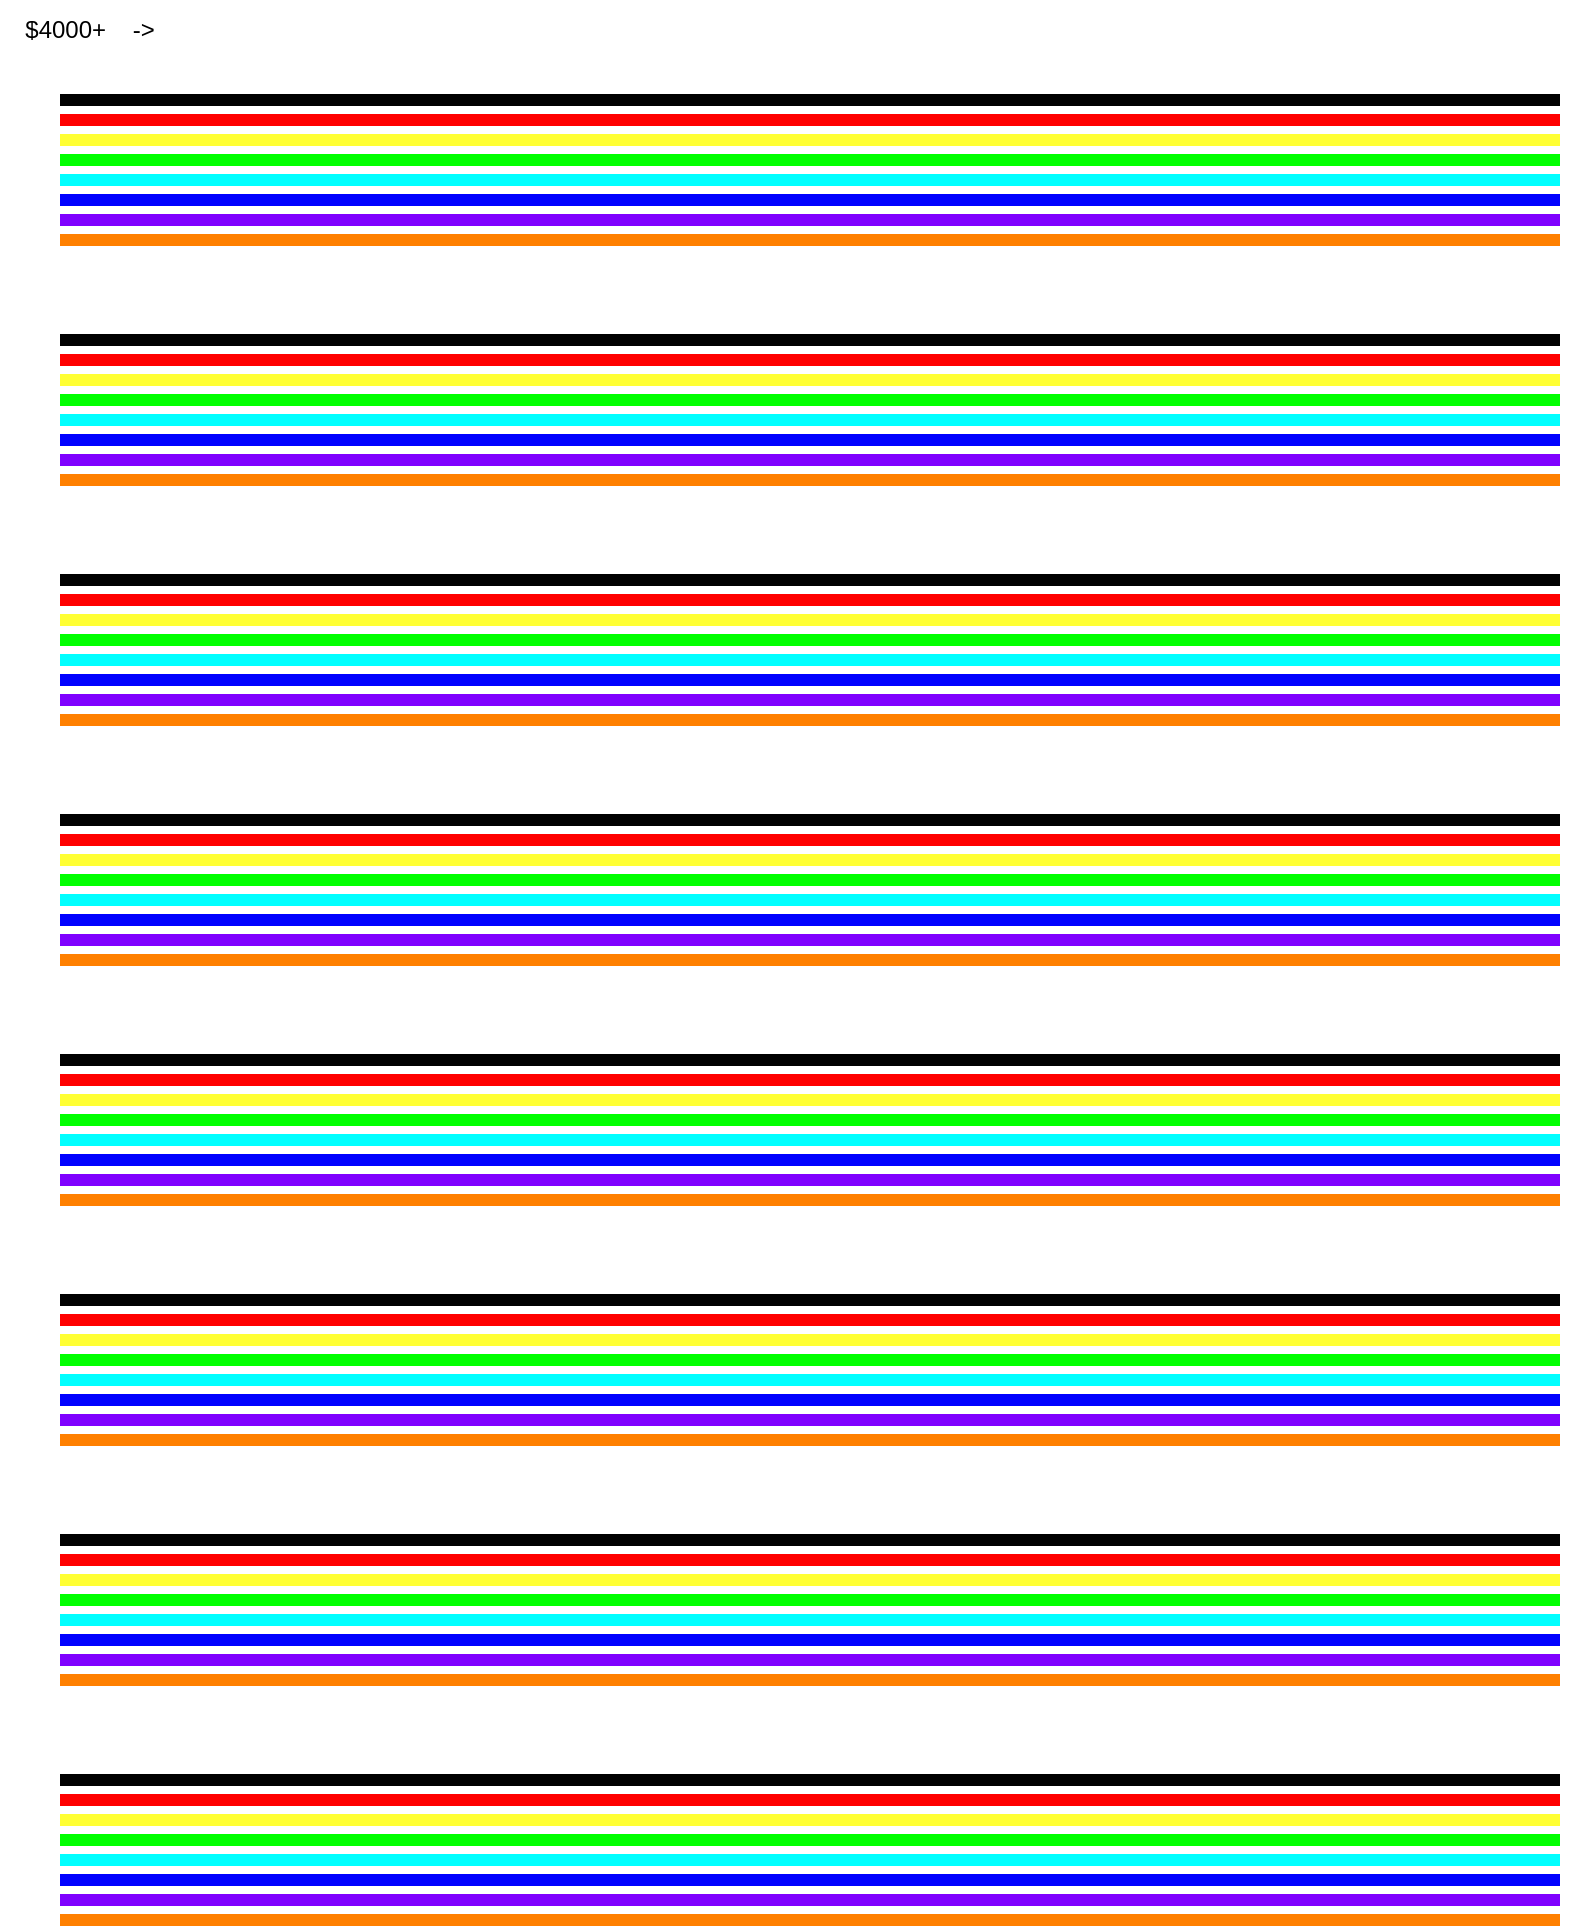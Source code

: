 <mxfile>
    <diagram id="howiEEKu8mYBdMvqvI3_" name="Page-1">
        <mxGraphModel dx="1089" dy="1879" grid="1" gridSize="10" guides="1" tooltips="1" connect="1" arrows="1" fold="1" page="1" pageScale="1" pageWidth="850" pageHeight="1100" math="0" shadow="0">
            <root>
                <mxCell id="0"/>
                <mxCell id="1" parent="0"/>
                <mxCell id="2" value="$4000+&amp;nbsp; &amp;nbsp; -&amp;gt;" style="text;html=1;align=center;verticalAlign=middle;whiteSpace=wrap;rounded=0;" vertex="1" parent="1">
                    <mxGeometry x="10" y="-10" width="90" height="30" as="geometry"/>
                </mxCell>
                <mxCell id="61l52epfFW0N0OmZKZ22-11" value="" style="group" vertex="1" connectable="0" parent="1">
                    <mxGeometry x="40" y="40" width="750" height="840" as="geometry"/>
                </mxCell>
                <mxCell id="4" value="" style="endArrow=none;html=1;strokeWidth=6;" edge="1" parent="61l52epfFW0N0OmZKZ22-11">
                    <mxGeometry width="50" height="50" relative="1" as="geometry">
                        <mxPoint as="sourcePoint"/>
                        <mxPoint x="750" as="targetPoint"/>
                    </mxGeometry>
                </mxCell>
                <mxCell id="5" value="" style="endArrow=none;html=1;strokeWidth=6;" edge="1" parent="61l52epfFW0N0OmZKZ22-11">
                    <mxGeometry width="50" height="50" relative="1" as="geometry">
                        <mxPoint y="120" as="sourcePoint"/>
                        <mxPoint x="750" y="120" as="targetPoint"/>
                    </mxGeometry>
                </mxCell>
                <mxCell id="6" value="" style="endArrow=none;html=1;strokeWidth=6;" edge="1" parent="61l52epfFW0N0OmZKZ22-11">
                    <mxGeometry width="50" height="50" relative="1" as="geometry">
                        <mxPoint y="240" as="sourcePoint"/>
                        <mxPoint x="750" y="240" as="targetPoint"/>
                    </mxGeometry>
                </mxCell>
                <mxCell id="7" value="" style="endArrow=none;html=1;strokeWidth=6;" edge="1" parent="61l52epfFW0N0OmZKZ22-11">
                    <mxGeometry width="50" height="50" relative="1" as="geometry">
                        <mxPoint y="360" as="sourcePoint"/>
                        <mxPoint x="750" y="360" as="targetPoint"/>
                    </mxGeometry>
                </mxCell>
                <mxCell id="8" value="" style="endArrow=none;html=1;strokeWidth=6;" edge="1" parent="61l52epfFW0N0OmZKZ22-11">
                    <mxGeometry width="50" height="50" relative="1" as="geometry">
                        <mxPoint y="480" as="sourcePoint"/>
                        <mxPoint x="750" y="480" as="targetPoint"/>
                    </mxGeometry>
                </mxCell>
                <mxCell id="9" value="" style="endArrow=none;html=1;strokeWidth=6;" edge="1" parent="61l52epfFW0N0OmZKZ22-11">
                    <mxGeometry width="50" height="50" relative="1" as="geometry">
                        <mxPoint y="600" as="sourcePoint"/>
                        <mxPoint x="750" y="600" as="targetPoint"/>
                    </mxGeometry>
                </mxCell>
                <mxCell id="61l52epfFW0N0OmZKZ22-9" value="" style="endArrow=none;html=1;strokeWidth=6;" edge="1" parent="61l52epfFW0N0OmZKZ22-11">
                    <mxGeometry width="50" height="50" relative="1" as="geometry">
                        <mxPoint y="720" as="sourcePoint"/>
                        <mxPoint x="750" y="720" as="targetPoint"/>
                    </mxGeometry>
                </mxCell>
                <mxCell id="61l52epfFW0N0OmZKZ22-10" value="" style="endArrow=none;html=1;strokeWidth=6;" edge="1" parent="61l52epfFW0N0OmZKZ22-11">
                    <mxGeometry width="50" height="50" relative="1" as="geometry">
                        <mxPoint y="840" as="sourcePoint"/>
                        <mxPoint x="750" y="840" as="targetPoint"/>
                    </mxGeometry>
                </mxCell>
                <mxCell id="eszq9rrfKr3GMQfIQBcq-18" value="" style="group" vertex="1" connectable="0" parent="1">
                    <mxGeometry x="40" y="50" width="750" height="840" as="geometry"/>
                </mxCell>
                <mxCell id="eszq9rrfKr3GMQfIQBcq-10" value="" style="endArrow=none;html=1;strokeWidth=6;strokeColor=#FF0000;" edge="1" parent="eszq9rrfKr3GMQfIQBcq-18">
                    <mxGeometry width="50" height="50" relative="1" as="geometry">
                        <mxPoint as="sourcePoint"/>
                        <mxPoint x="750" as="targetPoint"/>
                    </mxGeometry>
                </mxCell>
                <mxCell id="eszq9rrfKr3GMQfIQBcq-11" value="" style="endArrow=none;html=1;strokeWidth=6;strokeColor=#FF0000;" edge="1" parent="eszq9rrfKr3GMQfIQBcq-18">
                    <mxGeometry width="50" height="50" relative="1" as="geometry">
                        <mxPoint y="120" as="sourcePoint"/>
                        <mxPoint x="750" y="120" as="targetPoint"/>
                    </mxGeometry>
                </mxCell>
                <mxCell id="eszq9rrfKr3GMQfIQBcq-12" value="" style="endArrow=none;html=1;strokeWidth=6;strokeColor=#FF0000;" edge="1" parent="eszq9rrfKr3GMQfIQBcq-18">
                    <mxGeometry width="50" height="50" relative="1" as="geometry">
                        <mxPoint y="240" as="sourcePoint"/>
                        <mxPoint x="750" y="240" as="targetPoint"/>
                    </mxGeometry>
                </mxCell>
                <mxCell id="eszq9rrfKr3GMQfIQBcq-13" value="" style="endArrow=none;html=1;strokeWidth=6;strokeColor=#FF0000;" edge="1" parent="eszq9rrfKr3GMQfIQBcq-18">
                    <mxGeometry width="50" height="50" relative="1" as="geometry">
                        <mxPoint y="360" as="sourcePoint"/>
                        <mxPoint x="750" y="360" as="targetPoint"/>
                    </mxGeometry>
                </mxCell>
                <mxCell id="eszq9rrfKr3GMQfIQBcq-14" value="" style="endArrow=none;html=1;strokeWidth=6;strokeColor=#FF0000;" edge="1" parent="eszq9rrfKr3GMQfIQBcq-18">
                    <mxGeometry width="50" height="50" relative="1" as="geometry">
                        <mxPoint y="480" as="sourcePoint"/>
                        <mxPoint x="750" y="480" as="targetPoint"/>
                    </mxGeometry>
                </mxCell>
                <mxCell id="eszq9rrfKr3GMQfIQBcq-15" value="" style="endArrow=none;html=1;strokeWidth=6;strokeColor=#FF0000;" edge="1" parent="eszq9rrfKr3GMQfIQBcq-18">
                    <mxGeometry width="50" height="50" relative="1" as="geometry">
                        <mxPoint y="600" as="sourcePoint"/>
                        <mxPoint x="750" y="600" as="targetPoint"/>
                    </mxGeometry>
                </mxCell>
                <mxCell id="eszq9rrfKr3GMQfIQBcq-16" value="" style="endArrow=none;html=1;strokeWidth=6;strokeColor=#FF0000;" edge="1" parent="eszq9rrfKr3GMQfIQBcq-18">
                    <mxGeometry width="50" height="50" relative="1" as="geometry">
                        <mxPoint y="720" as="sourcePoint"/>
                        <mxPoint x="750" y="720" as="targetPoint"/>
                    </mxGeometry>
                </mxCell>
                <mxCell id="eszq9rrfKr3GMQfIQBcq-17" value="" style="endArrow=none;html=1;strokeWidth=6;strokeColor=#FF0000;" edge="1" parent="eszq9rrfKr3GMQfIQBcq-18">
                    <mxGeometry width="50" height="50" relative="1" as="geometry">
                        <mxPoint y="840" as="sourcePoint"/>
                        <mxPoint x="750" y="840" as="targetPoint"/>
                    </mxGeometry>
                </mxCell>
                <mxCell id="eszq9rrfKr3GMQfIQBcq-28" value="" style="group" vertex="1" connectable="0" parent="1">
                    <mxGeometry x="40" y="60" width="750" height="840" as="geometry"/>
                </mxCell>
                <mxCell id="eszq9rrfKr3GMQfIQBcq-20" value="" style="endArrow=none;html=1;strokeWidth=6;strokeColor=#FFFF33;" edge="1" parent="eszq9rrfKr3GMQfIQBcq-28">
                    <mxGeometry width="50" height="50" relative="1" as="geometry">
                        <mxPoint as="sourcePoint"/>
                        <mxPoint x="750" as="targetPoint"/>
                    </mxGeometry>
                </mxCell>
                <mxCell id="eszq9rrfKr3GMQfIQBcq-21" value="" style="endArrow=none;html=1;strokeWidth=6;strokeColor=#FFFF33;" edge="1" parent="eszq9rrfKr3GMQfIQBcq-28">
                    <mxGeometry width="50" height="50" relative="1" as="geometry">
                        <mxPoint y="120" as="sourcePoint"/>
                        <mxPoint x="750" y="120" as="targetPoint"/>
                    </mxGeometry>
                </mxCell>
                <mxCell id="eszq9rrfKr3GMQfIQBcq-22" value="" style="endArrow=none;html=1;strokeWidth=6;strokeColor=#FFFF33;" edge="1" parent="eszq9rrfKr3GMQfIQBcq-28">
                    <mxGeometry width="50" height="50" relative="1" as="geometry">
                        <mxPoint y="240" as="sourcePoint"/>
                        <mxPoint x="750" y="240" as="targetPoint"/>
                    </mxGeometry>
                </mxCell>
                <mxCell id="eszq9rrfKr3GMQfIQBcq-23" value="" style="endArrow=none;html=1;strokeWidth=6;strokeColor=#FFFF33;" edge="1" parent="eszq9rrfKr3GMQfIQBcq-28">
                    <mxGeometry width="50" height="50" relative="1" as="geometry">
                        <mxPoint y="360" as="sourcePoint"/>
                        <mxPoint x="750" y="360" as="targetPoint"/>
                    </mxGeometry>
                </mxCell>
                <mxCell id="eszq9rrfKr3GMQfIQBcq-24" value="" style="endArrow=none;html=1;strokeWidth=6;strokeColor=#FFFF33;" edge="1" parent="eszq9rrfKr3GMQfIQBcq-28">
                    <mxGeometry width="50" height="50" relative="1" as="geometry">
                        <mxPoint y="480" as="sourcePoint"/>
                        <mxPoint x="750" y="480" as="targetPoint"/>
                    </mxGeometry>
                </mxCell>
                <mxCell id="eszq9rrfKr3GMQfIQBcq-25" value="" style="endArrow=none;html=1;strokeWidth=6;strokeColor=#FFFF33;" edge="1" parent="eszq9rrfKr3GMQfIQBcq-28">
                    <mxGeometry width="50" height="50" relative="1" as="geometry">
                        <mxPoint y="600" as="sourcePoint"/>
                        <mxPoint x="750" y="600" as="targetPoint"/>
                    </mxGeometry>
                </mxCell>
                <mxCell id="eszq9rrfKr3GMQfIQBcq-26" value="" style="endArrow=none;html=1;strokeWidth=6;strokeColor=#FFFF33;" edge="1" parent="eszq9rrfKr3GMQfIQBcq-28">
                    <mxGeometry width="50" height="50" relative="1" as="geometry">
                        <mxPoint y="720" as="sourcePoint"/>
                        <mxPoint x="750" y="720" as="targetPoint"/>
                    </mxGeometry>
                </mxCell>
                <mxCell id="eszq9rrfKr3GMQfIQBcq-27" value="" style="endArrow=none;html=1;strokeWidth=6;strokeColor=#FFFF33;" edge="1" parent="eszq9rrfKr3GMQfIQBcq-28">
                    <mxGeometry width="50" height="50" relative="1" as="geometry">
                        <mxPoint y="840" as="sourcePoint"/>
                        <mxPoint x="750" y="840" as="targetPoint"/>
                    </mxGeometry>
                </mxCell>
                <mxCell id="eszq9rrfKr3GMQfIQBcq-39" value="" style="group" vertex="1" connectable="0" parent="1">
                    <mxGeometry x="40" y="70" width="750" height="840" as="geometry"/>
                </mxCell>
                <mxCell id="eszq9rrfKr3GMQfIQBcq-31" value="" style="endArrow=none;html=1;strokeWidth=6;strokeColor=#00FF00;" edge="1" parent="eszq9rrfKr3GMQfIQBcq-39">
                    <mxGeometry width="50" height="50" relative="1" as="geometry">
                        <mxPoint as="sourcePoint"/>
                        <mxPoint x="750" as="targetPoint"/>
                    </mxGeometry>
                </mxCell>
                <mxCell id="eszq9rrfKr3GMQfIQBcq-32" value="" style="endArrow=none;html=1;strokeWidth=6;strokeColor=#00FF00;" edge="1" parent="eszq9rrfKr3GMQfIQBcq-39">
                    <mxGeometry width="50" height="50" relative="1" as="geometry">
                        <mxPoint y="120" as="sourcePoint"/>
                        <mxPoint x="750" y="120" as="targetPoint"/>
                    </mxGeometry>
                </mxCell>
                <mxCell id="eszq9rrfKr3GMQfIQBcq-33" value="" style="endArrow=none;html=1;strokeWidth=6;strokeColor=#00FF00;" edge="1" parent="eszq9rrfKr3GMQfIQBcq-39">
                    <mxGeometry width="50" height="50" relative="1" as="geometry">
                        <mxPoint y="240" as="sourcePoint"/>
                        <mxPoint x="750" y="240" as="targetPoint"/>
                    </mxGeometry>
                </mxCell>
                <mxCell id="eszq9rrfKr3GMQfIQBcq-34" value="" style="endArrow=none;html=1;strokeWidth=6;strokeColor=#00FF00;" edge="1" parent="eszq9rrfKr3GMQfIQBcq-39">
                    <mxGeometry width="50" height="50" relative="1" as="geometry">
                        <mxPoint y="360" as="sourcePoint"/>
                        <mxPoint x="750" y="360" as="targetPoint"/>
                    </mxGeometry>
                </mxCell>
                <mxCell id="eszq9rrfKr3GMQfIQBcq-35" value="" style="endArrow=none;html=1;strokeWidth=6;strokeColor=#00FF00;" edge="1" parent="eszq9rrfKr3GMQfIQBcq-39">
                    <mxGeometry width="50" height="50" relative="1" as="geometry">
                        <mxPoint y="480" as="sourcePoint"/>
                        <mxPoint x="750" y="480" as="targetPoint"/>
                    </mxGeometry>
                </mxCell>
                <mxCell id="eszq9rrfKr3GMQfIQBcq-36" value="" style="endArrow=none;html=1;strokeWidth=6;strokeColor=#00FF00;" edge="1" parent="eszq9rrfKr3GMQfIQBcq-39">
                    <mxGeometry width="50" height="50" relative="1" as="geometry">
                        <mxPoint y="600" as="sourcePoint"/>
                        <mxPoint x="750" y="600" as="targetPoint"/>
                    </mxGeometry>
                </mxCell>
                <mxCell id="eszq9rrfKr3GMQfIQBcq-37" value="" style="endArrow=none;html=1;strokeWidth=6;strokeColor=#00FF00;" edge="1" parent="eszq9rrfKr3GMQfIQBcq-39">
                    <mxGeometry width="50" height="50" relative="1" as="geometry">
                        <mxPoint y="720" as="sourcePoint"/>
                        <mxPoint x="750" y="720" as="targetPoint"/>
                    </mxGeometry>
                </mxCell>
                <mxCell id="eszq9rrfKr3GMQfIQBcq-38" value="" style="endArrow=none;html=1;strokeWidth=6;strokeColor=#00FF00;" edge="1" parent="eszq9rrfKr3GMQfIQBcq-39">
                    <mxGeometry width="50" height="50" relative="1" as="geometry">
                        <mxPoint y="840" as="sourcePoint"/>
                        <mxPoint x="750" y="840" as="targetPoint"/>
                    </mxGeometry>
                </mxCell>
                <mxCell id="eszq9rrfKr3GMQfIQBcq-50" value="" style="group" vertex="1" connectable="0" parent="1">
                    <mxGeometry x="40" y="80" width="750" height="840" as="geometry"/>
                </mxCell>
                <mxCell id="eszq9rrfKr3GMQfIQBcq-42" value="" style="endArrow=none;html=1;strokeWidth=6;strokeColor=#00FFFF;" edge="1" parent="eszq9rrfKr3GMQfIQBcq-50">
                    <mxGeometry width="50" height="50" relative="1" as="geometry">
                        <mxPoint as="sourcePoint"/>
                        <mxPoint x="750" as="targetPoint"/>
                    </mxGeometry>
                </mxCell>
                <mxCell id="eszq9rrfKr3GMQfIQBcq-43" value="" style="endArrow=none;html=1;strokeWidth=6;strokeColor=#00FFFF;" edge="1" parent="eszq9rrfKr3GMQfIQBcq-50">
                    <mxGeometry width="50" height="50" relative="1" as="geometry">
                        <mxPoint y="120" as="sourcePoint"/>
                        <mxPoint x="750" y="120" as="targetPoint"/>
                    </mxGeometry>
                </mxCell>
                <mxCell id="eszq9rrfKr3GMQfIQBcq-44" value="" style="endArrow=none;html=1;strokeWidth=6;strokeColor=#00FFFF;" edge="1" parent="eszq9rrfKr3GMQfIQBcq-50">
                    <mxGeometry width="50" height="50" relative="1" as="geometry">
                        <mxPoint y="240" as="sourcePoint"/>
                        <mxPoint x="750" y="240" as="targetPoint"/>
                    </mxGeometry>
                </mxCell>
                <mxCell id="eszq9rrfKr3GMQfIQBcq-45" value="" style="endArrow=none;html=1;strokeWidth=6;strokeColor=#00FFFF;" edge="1" parent="eszq9rrfKr3GMQfIQBcq-50">
                    <mxGeometry width="50" height="50" relative="1" as="geometry">
                        <mxPoint y="360" as="sourcePoint"/>
                        <mxPoint x="750" y="360" as="targetPoint"/>
                    </mxGeometry>
                </mxCell>
                <mxCell id="eszq9rrfKr3GMQfIQBcq-46" value="" style="endArrow=none;html=1;strokeWidth=6;strokeColor=#00FFFF;" edge="1" parent="eszq9rrfKr3GMQfIQBcq-50">
                    <mxGeometry width="50" height="50" relative="1" as="geometry">
                        <mxPoint y="480" as="sourcePoint"/>
                        <mxPoint x="750" y="480" as="targetPoint"/>
                    </mxGeometry>
                </mxCell>
                <mxCell id="eszq9rrfKr3GMQfIQBcq-47" value="" style="endArrow=none;html=1;strokeWidth=6;strokeColor=#00FFFF;" edge="1" parent="eszq9rrfKr3GMQfIQBcq-50">
                    <mxGeometry width="50" height="50" relative="1" as="geometry">
                        <mxPoint y="600" as="sourcePoint"/>
                        <mxPoint x="750" y="600" as="targetPoint"/>
                    </mxGeometry>
                </mxCell>
                <mxCell id="eszq9rrfKr3GMQfIQBcq-48" value="" style="endArrow=none;html=1;strokeWidth=6;strokeColor=#00FFFF;" edge="1" parent="eszq9rrfKr3GMQfIQBcq-50">
                    <mxGeometry width="50" height="50" relative="1" as="geometry">
                        <mxPoint y="720" as="sourcePoint"/>
                        <mxPoint x="750" y="720" as="targetPoint"/>
                    </mxGeometry>
                </mxCell>
                <mxCell id="eszq9rrfKr3GMQfIQBcq-49" value="" style="endArrow=none;html=1;strokeWidth=6;strokeColor=#00FFFF;" edge="1" parent="eszq9rrfKr3GMQfIQBcq-50">
                    <mxGeometry width="50" height="50" relative="1" as="geometry">
                        <mxPoint y="840" as="sourcePoint"/>
                        <mxPoint x="750" y="840" as="targetPoint"/>
                    </mxGeometry>
                </mxCell>
                <mxCell id="eszq9rrfKr3GMQfIQBcq-60" value="" style="group" vertex="1" connectable="0" parent="1">
                    <mxGeometry x="40" y="90" width="750" height="840" as="geometry"/>
                </mxCell>
                <mxCell id="eszq9rrfKr3GMQfIQBcq-52" value="" style="endArrow=none;html=1;strokeWidth=6;strokeColor=#0000FF;" edge="1" parent="eszq9rrfKr3GMQfIQBcq-60">
                    <mxGeometry width="50" height="50" relative="1" as="geometry">
                        <mxPoint as="sourcePoint"/>
                        <mxPoint x="750" as="targetPoint"/>
                    </mxGeometry>
                </mxCell>
                <mxCell id="eszq9rrfKr3GMQfIQBcq-53" value="" style="endArrow=none;html=1;strokeWidth=6;strokeColor=#0000FF;" edge="1" parent="eszq9rrfKr3GMQfIQBcq-60">
                    <mxGeometry width="50" height="50" relative="1" as="geometry">
                        <mxPoint y="120" as="sourcePoint"/>
                        <mxPoint x="750" y="120" as="targetPoint"/>
                    </mxGeometry>
                </mxCell>
                <mxCell id="eszq9rrfKr3GMQfIQBcq-54" value="" style="endArrow=none;html=1;strokeWidth=6;strokeColor=#0000FF;" edge="1" parent="eszq9rrfKr3GMQfIQBcq-60">
                    <mxGeometry width="50" height="50" relative="1" as="geometry">
                        <mxPoint y="240" as="sourcePoint"/>
                        <mxPoint x="750" y="240" as="targetPoint"/>
                    </mxGeometry>
                </mxCell>
                <mxCell id="eszq9rrfKr3GMQfIQBcq-55" value="" style="endArrow=none;html=1;strokeWidth=6;strokeColor=#0000FF;" edge="1" parent="eszq9rrfKr3GMQfIQBcq-60">
                    <mxGeometry width="50" height="50" relative="1" as="geometry">
                        <mxPoint y="360" as="sourcePoint"/>
                        <mxPoint x="750" y="360" as="targetPoint"/>
                    </mxGeometry>
                </mxCell>
                <mxCell id="eszq9rrfKr3GMQfIQBcq-56" value="" style="endArrow=none;html=1;strokeWidth=6;strokeColor=#0000FF;" edge="1" parent="eszq9rrfKr3GMQfIQBcq-60">
                    <mxGeometry width="50" height="50" relative="1" as="geometry">
                        <mxPoint y="480" as="sourcePoint"/>
                        <mxPoint x="750" y="480" as="targetPoint"/>
                    </mxGeometry>
                </mxCell>
                <mxCell id="eszq9rrfKr3GMQfIQBcq-57" value="" style="endArrow=none;html=1;strokeWidth=6;strokeColor=#0000FF;" edge="1" parent="eszq9rrfKr3GMQfIQBcq-60">
                    <mxGeometry width="50" height="50" relative="1" as="geometry">
                        <mxPoint y="600" as="sourcePoint"/>
                        <mxPoint x="750" y="600" as="targetPoint"/>
                    </mxGeometry>
                </mxCell>
                <mxCell id="eszq9rrfKr3GMQfIQBcq-58" value="" style="endArrow=none;html=1;strokeWidth=6;strokeColor=#0000FF;" edge="1" parent="eszq9rrfKr3GMQfIQBcq-60">
                    <mxGeometry width="50" height="50" relative="1" as="geometry">
                        <mxPoint y="720" as="sourcePoint"/>
                        <mxPoint x="750" y="720" as="targetPoint"/>
                    </mxGeometry>
                </mxCell>
                <mxCell id="eszq9rrfKr3GMQfIQBcq-59" value="" style="endArrow=none;html=1;strokeWidth=6;strokeColor=#0000FF;" edge="1" parent="eszq9rrfKr3GMQfIQBcq-60">
                    <mxGeometry width="50" height="50" relative="1" as="geometry">
                        <mxPoint y="840" as="sourcePoint"/>
                        <mxPoint x="750" y="840" as="targetPoint"/>
                    </mxGeometry>
                </mxCell>
                <mxCell id="eszq9rrfKr3GMQfIQBcq-70" value="" style="group" vertex="1" connectable="0" parent="1">
                    <mxGeometry x="40" y="100" width="750" height="840" as="geometry"/>
                </mxCell>
                <mxCell id="eszq9rrfKr3GMQfIQBcq-62" value="" style="endArrow=none;html=1;strokeWidth=6;strokeColor=#7F00FF;" edge="1" parent="eszq9rrfKr3GMQfIQBcq-70">
                    <mxGeometry width="50" height="50" relative="1" as="geometry">
                        <mxPoint as="sourcePoint"/>
                        <mxPoint x="750" as="targetPoint"/>
                    </mxGeometry>
                </mxCell>
                <mxCell id="eszq9rrfKr3GMQfIQBcq-63" value="" style="endArrow=none;html=1;strokeWidth=6;strokeColor=#7F00FF;" edge="1" parent="eszq9rrfKr3GMQfIQBcq-70">
                    <mxGeometry width="50" height="50" relative="1" as="geometry">
                        <mxPoint y="120" as="sourcePoint"/>
                        <mxPoint x="750" y="120" as="targetPoint"/>
                    </mxGeometry>
                </mxCell>
                <mxCell id="eszq9rrfKr3GMQfIQBcq-64" value="" style="endArrow=none;html=1;strokeWidth=6;strokeColor=#7F00FF;" edge="1" parent="eszq9rrfKr3GMQfIQBcq-70">
                    <mxGeometry width="50" height="50" relative="1" as="geometry">
                        <mxPoint y="240" as="sourcePoint"/>
                        <mxPoint x="750" y="240" as="targetPoint"/>
                    </mxGeometry>
                </mxCell>
                <mxCell id="eszq9rrfKr3GMQfIQBcq-65" value="" style="endArrow=none;html=1;strokeWidth=6;strokeColor=#7F00FF;" edge="1" parent="eszq9rrfKr3GMQfIQBcq-70">
                    <mxGeometry width="50" height="50" relative="1" as="geometry">
                        <mxPoint y="360" as="sourcePoint"/>
                        <mxPoint x="750" y="360" as="targetPoint"/>
                    </mxGeometry>
                </mxCell>
                <mxCell id="eszq9rrfKr3GMQfIQBcq-66" value="" style="endArrow=none;html=1;strokeWidth=6;strokeColor=#7F00FF;" edge="1" parent="eszq9rrfKr3GMQfIQBcq-70">
                    <mxGeometry width="50" height="50" relative="1" as="geometry">
                        <mxPoint y="480" as="sourcePoint"/>
                        <mxPoint x="750" y="480" as="targetPoint"/>
                    </mxGeometry>
                </mxCell>
                <mxCell id="eszq9rrfKr3GMQfIQBcq-67" value="" style="endArrow=none;html=1;strokeWidth=6;strokeColor=#7F00FF;" edge="1" parent="eszq9rrfKr3GMQfIQBcq-70">
                    <mxGeometry width="50" height="50" relative="1" as="geometry">
                        <mxPoint y="600" as="sourcePoint"/>
                        <mxPoint x="750" y="600" as="targetPoint"/>
                    </mxGeometry>
                </mxCell>
                <mxCell id="eszq9rrfKr3GMQfIQBcq-68" value="" style="endArrow=none;html=1;strokeWidth=6;strokeColor=#7F00FF;" edge="1" parent="eszq9rrfKr3GMQfIQBcq-70">
                    <mxGeometry width="50" height="50" relative="1" as="geometry">
                        <mxPoint y="720" as="sourcePoint"/>
                        <mxPoint x="750" y="720" as="targetPoint"/>
                    </mxGeometry>
                </mxCell>
                <mxCell id="eszq9rrfKr3GMQfIQBcq-69" value="" style="endArrow=none;html=1;strokeWidth=6;strokeColor=#7F00FF;" edge="1" parent="eszq9rrfKr3GMQfIQBcq-70">
                    <mxGeometry width="50" height="50" relative="1" as="geometry">
                        <mxPoint y="840" as="sourcePoint"/>
                        <mxPoint x="750" y="840" as="targetPoint"/>
                    </mxGeometry>
                </mxCell>
                <mxCell id="eszq9rrfKr3GMQfIQBcq-80" value="" style="group" vertex="1" connectable="0" parent="1">
                    <mxGeometry x="40" y="110" width="750" height="840" as="geometry"/>
                </mxCell>
                <mxCell id="eszq9rrfKr3GMQfIQBcq-72" value="" style="endArrow=none;html=1;strokeWidth=6;strokeColor=#FF8000;" edge="1" parent="eszq9rrfKr3GMQfIQBcq-80">
                    <mxGeometry width="50" height="50" relative="1" as="geometry">
                        <mxPoint as="sourcePoint"/>
                        <mxPoint x="750" as="targetPoint"/>
                    </mxGeometry>
                </mxCell>
                <mxCell id="eszq9rrfKr3GMQfIQBcq-73" value="" style="endArrow=none;html=1;strokeWidth=6;strokeColor=#FF8000;" edge="1" parent="eszq9rrfKr3GMQfIQBcq-80">
                    <mxGeometry width="50" height="50" relative="1" as="geometry">
                        <mxPoint y="120" as="sourcePoint"/>
                        <mxPoint x="750" y="120" as="targetPoint"/>
                    </mxGeometry>
                </mxCell>
                <mxCell id="eszq9rrfKr3GMQfIQBcq-74" value="" style="endArrow=none;html=1;strokeWidth=6;strokeColor=#FF8000;" edge="1" parent="eszq9rrfKr3GMQfIQBcq-80">
                    <mxGeometry width="50" height="50" relative="1" as="geometry">
                        <mxPoint y="240" as="sourcePoint"/>
                        <mxPoint x="750" y="240" as="targetPoint"/>
                    </mxGeometry>
                </mxCell>
                <mxCell id="eszq9rrfKr3GMQfIQBcq-75" value="" style="endArrow=none;html=1;strokeWidth=6;strokeColor=#FF8000;" edge="1" parent="eszq9rrfKr3GMQfIQBcq-80">
                    <mxGeometry width="50" height="50" relative="1" as="geometry">
                        <mxPoint y="360" as="sourcePoint"/>
                        <mxPoint x="750" y="360" as="targetPoint"/>
                    </mxGeometry>
                </mxCell>
                <mxCell id="eszq9rrfKr3GMQfIQBcq-76" value="" style="endArrow=none;html=1;strokeWidth=6;strokeColor=#FF8000;" edge="1" parent="eszq9rrfKr3GMQfIQBcq-80">
                    <mxGeometry width="50" height="50" relative="1" as="geometry">
                        <mxPoint y="480" as="sourcePoint"/>
                        <mxPoint x="750" y="480" as="targetPoint"/>
                    </mxGeometry>
                </mxCell>
                <mxCell id="eszq9rrfKr3GMQfIQBcq-77" value="" style="endArrow=none;html=1;strokeWidth=6;strokeColor=#FF8000;" edge="1" parent="eszq9rrfKr3GMQfIQBcq-80">
                    <mxGeometry width="50" height="50" relative="1" as="geometry">
                        <mxPoint y="600" as="sourcePoint"/>
                        <mxPoint x="750" y="600" as="targetPoint"/>
                    </mxGeometry>
                </mxCell>
                <mxCell id="eszq9rrfKr3GMQfIQBcq-78" value="" style="endArrow=none;html=1;strokeWidth=6;strokeColor=#FF8000;" edge="1" parent="eszq9rrfKr3GMQfIQBcq-80">
                    <mxGeometry width="50" height="50" relative="1" as="geometry">
                        <mxPoint y="720" as="sourcePoint"/>
                        <mxPoint x="750" y="720" as="targetPoint"/>
                    </mxGeometry>
                </mxCell>
                <mxCell id="eszq9rrfKr3GMQfIQBcq-79" value="" style="endArrow=none;html=1;strokeWidth=6;strokeColor=#FF8000;" edge="1" parent="eszq9rrfKr3GMQfIQBcq-80">
                    <mxGeometry width="50" height="50" relative="1" as="geometry">
                        <mxPoint y="840" as="sourcePoint"/>
                        <mxPoint x="750" y="840" as="targetPoint"/>
                    </mxGeometry>
                </mxCell>
            </root>
        </mxGraphModel>
    </diagram>
    <diagram id="jrsdqUs-IHdBvuXhgi-4" name="Page-2">
        <mxGraphModel dx="1089" dy="779" grid="1" gridSize="10" guides="1" tooltips="1" connect="1" arrows="1" fold="1" page="1" pageScale="1" pageWidth="850" pageHeight="1100" math="0" shadow="0">
            <root>
                <mxCell id="0"/>
                <mxCell id="1" parent="0"/>
                <mxCell id="cNykDDTKviDpeQw5I6dB-1" value="" style="rounded=0;whiteSpace=wrap;html=1;fillColor=#fff2cc;strokeColor=#d6b656;" vertex="1" parent="1">
                    <mxGeometry x="40" y="40" width="750" height="210" as="geometry"/>
                </mxCell>
                <mxCell id="cNykDDTKviDpeQw5I6dB-2" value="" style="rounded=0;whiteSpace=wrap;html=1;fillColor=#e1d5e7;strokeColor=#9673a6;" vertex="1" parent="1">
                    <mxGeometry x="40" y="250" width="750" height="210" as="geometry"/>
                </mxCell>
                <mxCell id="cNykDDTKviDpeQw5I6dB-3" value="" style="rounded=0;whiteSpace=wrap;html=1;fillColor=#d5e8d4;strokeColor=#82b366;" vertex="1" parent="1">
                    <mxGeometry x="40" y="460" width="750" height="210" as="geometry"/>
                </mxCell>
                <mxCell id="Q3kEKYwl1XiqAEYeXQm6-73" value="" style="group" vertex="1" connectable="0" parent="1">
                    <mxGeometry x="40" y="40" width="750" height="210" as="geometry"/>
                </mxCell>
                <mxCell id="Q3kEKYwl1XiqAEYeXQm6-1" value="" style="group" vertex="1" connectable="0" parent="Q3kEKYwl1XiqAEYeXQm6-73">
                    <mxGeometry width="750" height="193.846" as="geometry"/>
                </mxCell>
                <mxCell id="Q3kEKYwl1XiqAEYeXQm6-2" value="" style="endArrow=none;html=1;strokeWidth=6;" edge="1" parent="Q3kEKYwl1XiqAEYeXQm6-1">
                    <mxGeometry width="50" height="50" relative="1" as="geometry">
                        <mxPoint as="sourcePoint"/>
                        <mxPoint x="750" as="targetPoint"/>
                    </mxGeometry>
                </mxCell>
                <mxCell id="Q3kEKYwl1XiqAEYeXQm6-3" value="" style="endArrow=none;html=1;strokeWidth=6;" edge="1" parent="Q3kEKYwl1XiqAEYeXQm6-1">
                    <mxGeometry width="50" height="50" relative="1" as="geometry">
                        <mxPoint y="27.692" as="sourcePoint"/>
                        <mxPoint x="750" y="27.692" as="targetPoint"/>
                    </mxGeometry>
                </mxCell>
                <mxCell id="Q3kEKYwl1XiqAEYeXQm6-4" value="" style="endArrow=none;html=1;strokeWidth=6;" edge="1" parent="Q3kEKYwl1XiqAEYeXQm6-1">
                    <mxGeometry width="50" height="50" relative="1" as="geometry">
                        <mxPoint y="55.385" as="sourcePoint"/>
                        <mxPoint x="750" y="55.385" as="targetPoint"/>
                    </mxGeometry>
                </mxCell>
                <mxCell id="Q3kEKYwl1XiqAEYeXQm6-5" value="" style="endArrow=none;html=1;strokeWidth=6;" edge="1" parent="Q3kEKYwl1XiqAEYeXQm6-1">
                    <mxGeometry width="50" height="50" relative="1" as="geometry">
                        <mxPoint y="83.077" as="sourcePoint"/>
                        <mxPoint x="750" y="83.077" as="targetPoint"/>
                    </mxGeometry>
                </mxCell>
                <mxCell id="Q3kEKYwl1XiqAEYeXQm6-6" value="" style="endArrow=none;html=1;strokeWidth=6;" edge="1" parent="Q3kEKYwl1XiqAEYeXQm6-1">
                    <mxGeometry width="50" height="50" relative="1" as="geometry">
                        <mxPoint y="110.769" as="sourcePoint"/>
                        <mxPoint x="750" y="110.769" as="targetPoint"/>
                    </mxGeometry>
                </mxCell>
                <mxCell id="Q3kEKYwl1XiqAEYeXQm6-7" value="" style="endArrow=none;html=1;strokeWidth=6;" edge="1" parent="Q3kEKYwl1XiqAEYeXQm6-1">
                    <mxGeometry width="50" height="50" relative="1" as="geometry">
                        <mxPoint y="138.462" as="sourcePoint"/>
                        <mxPoint x="750" y="138.462" as="targetPoint"/>
                    </mxGeometry>
                </mxCell>
                <mxCell id="Q3kEKYwl1XiqAEYeXQm6-8" value="" style="endArrow=none;html=1;strokeWidth=6;" edge="1" parent="Q3kEKYwl1XiqAEYeXQm6-1">
                    <mxGeometry width="50" height="50" relative="1" as="geometry">
                        <mxPoint y="166.154" as="sourcePoint"/>
                        <mxPoint x="750" y="166.154" as="targetPoint"/>
                    </mxGeometry>
                </mxCell>
                <mxCell id="Q3kEKYwl1XiqAEYeXQm6-9" value="" style="endArrow=none;html=1;strokeWidth=6;" edge="1" parent="Q3kEKYwl1XiqAEYeXQm6-1">
                    <mxGeometry width="50" height="50" relative="1" as="geometry">
                        <mxPoint y="193.846" as="sourcePoint"/>
                        <mxPoint x="750" y="193.846" as="targetPoint"/>
                    </mxGeometry>
                </mxCell>
                <mxCell id="Q3kEKYwl1XiqAEYeXQm6-10" value="" style="group" vertex="1" connectable="0" parent="Q3kEKYwl1XiqAEYeXQm6-73">
                    <mxGeometry y="2.308" width="750" height="193.846" as="geometry"/>
                </mxCell>
                <mxCell id="Q3kEKYwl1XiqAEYeXQm6-11" value="" style="endArrow=none;html=1;strokeWidth=6;strokeColor=#FF0000;" edge="1" parent="Q3kEKYwl1XiqAEYeXQm6-10">
                    <mxGeometry width="50" height="50" relative="1" as="geometry">
                        <mxPoint as="sourcePoint"/>
                        <mxPoint x="750" as="targetPoint"/>
                    </mxGeometry>
                </mxCell>
                <mxCell id="Q3kEKYwl1XiqAEYeXQm6-12" value="" style="endArrow=none;html=1;strokeWidth=6;strokeColor=#FF0000;" edge="1" parent="Q3kEKYwl1XiqAEYeXQm6-10">
                    <mxGeometry width="50" height="50" relative="1" as="geometry">
                        <mxPoint y="27.692" as="sourcePoint"/>
                        <mxPoint x="750" y="27.692" as="targetPoint"/>
                    </mxGeometry>
                </mxCell>
                <mxCell id="Q3kEKYwl1XiqAEYeXQm6-13" value="" style="endArrow=none;html=1;strokeWidth=6;strokeColor=#FF0000;" edge="1" parent="Q3kEKYwl1XiqAEYeXQm6-10">
                    <mxGeometry width="50" height="50" relative="1" as="geometry">
                        <mxPoint y="55.385" as="sourcePoint"/>
                        <mxPoint x="750" y="55.385" as="targetPoint"/>
                    </mxGeometry>
                </mxCell>
                <mxCell id="Q3kEKYwl1XiqAEYeXQm6-14" value="" style="endArrow=none;html=1;strokeWidth=6;strokeColor=#FF0000;" edge="1" parent="Q3kEKYwl1XiqAEYeXQm6-10">
                    <mxGeometry width="50" height="50" relative="1" as="geometry">
                        <mxPoint y="83.077" as="sourcePoint"/>
                        <mxPoint x="750" y="83.077" as="targetPoint"/>
                    </mxGeometry>
                </mxCell>
                <mxCell id="Q3kEKYwl1XiqAEYeXQm6-15" value="" style="endArrow=none;html=1;strokeWidth=6;strokeColor=#FF0000;" edge="1" parent="Q3kEKYwl1XiqAEYeXQm6-10">
                    <mxGeometry width="50" height="50" relative="1" as="geometry">
                        <mxPoint y="110.769" as="sourcePoint"/>
                        <mxPoint x="750" y="110.769" as="targetPoint"/>
                    </mxGeometry>
                </mxCell>
                <mxCell id="Q3kEKYwl1XiqAEYeXQm6-16" value="" style="endArrow=none;html=1;strokeWidth=6;strokeColor=#FF0000;" edge="1" parent="Q3kEKYwl1XiqAEYeXQm6-10">
                    <mxGeometry width="50" height="50" relative="1" as="geometry">
                        <mxPoint y="138.462" as="sourcePoint"/>
                        <mxPoint x="750" y="138.462" as="targetPoint"/>
                    </mxGeometry>
                </mxCell>
                <mxCell id="Q3kEKYwl1XiqAEYeXQm6-17" value="" style="endArrow=none;html=1;strokeWidth=6;strokeColor=#FF0000;" edge="1" parent="Q3kEKYwl1XiqAEYeXQm6-10">
                    <mxGeometry width="50" height="50" relative="1" as="geometry">
                        <mxPoint y="166.154" as="sourcePoint"/>
                        <mxPoint x="750" y="166.154" as="targetPoint"/>
                    </mxGeometry>
                </mxCell>
                <mxCell id="Q3kEKYwl1XiqAEYeXQm6-18" value="" style="endArrow=none;html=1;strokeWidth=6;strokeColor=#FF0000;" edge="1" parent="Q3kEKYwl1XiqAEYeXQm6-10">
                    <mxGeometry width="50" height="50" relative="1" as="geometry">
                        <mxPoint y="193.846" as="sourcePoint"/>
                        <mxPoint x="750" y="193.846" as="targetPoint"/>
                    </mxGeometry>
                </mxCell>
                <mxCell id="Q3kEKYwl1XiqAEYeXQm6-19" value="" style="group" vertex="1" connectable="0" parent="Q3kEKYwl1XiqAEYeXQm6-73">
                    <mxGeometry y="4.615" width="750" height="193.846" as="geometry"/>
                </mxCell>
                <mxCell id="Q3kEKYwl1XiqAEYeXQm6-20" value="" style="endArrow=none;html=1;strokeWidth=6;strokeColor=#FFFF33;" edge="1" parent="Q3kEKYwl1XiqAEYeXQm6-19">
                    <mxGeometry width="50" height="50" relative="1" as="geometry">
                        <mxPoint as="sourcePoint"/>
                        <mxPoint x="750" as="targetPoint"/>
                    </mxGeometry>
                </mxCell>
                <mxCell id="Q3kEKYwl1XiqAEYeXQm6-21" value="" style="endArrow=none;html=1;strokeWidth=6;strokeColor=#FFFF33;" edge="1" parent="Q3kEKYwl1XiqAEYeXQm6-19">
                    <mxGeometry width="50" height="50" relative="1" as="geometry">
                        <mxPoint y="27.692" as="sourcePoint"/>
                        <mxPoint x="750" y="27.692" as="targetPoint"/>
                    </mxGeometry>
                </mxCell>
                <mxCell id="Q3kEKYwl1XiqAEYeXQm6-22" value="" style="endArrow=none;html=1;strokeWidth=6;strokeColor=#FFFF33;" edge="1" parent="Q3kEKYwl1XiqAEYeXQm6-19">
                    <mxGeometry width="50" height="50" relative="1" as="geometry">
                        <mxPoint y="55.385" as="sourcePoint"/>
                        <mxPoint x="750" y="55.385" as="targetPoint"/>
                    </mxGeometry>
                </mxCell>
                <mxCell id="Q3kEKYwl1XiqAEYeXQm6-23" value="" style="endArrow=none;html=1;strokeWidth=6;strokeColor=#FFFF33;" edge="1" parent="Q3kEKYwl1XiqAEYeXQm6-19">
                    <mxGeometry width="50" height="50" relative="1" as="geometry">
                        <mxPoint y="83.077" as="sourcePoint"/>
                        <mxPoint x="750" y="83.077" as="targetPoint"/>
                    </mxGeometry>
                </mxCell>
                <mxCell id="Q3kEKYwl1XiqAEYeXQm6-24" value="" style="endArrow=none;html=1;strokeWidth=6;strokeColor=#FFFF33;" edge="1" parent="Q3kEKYwl1XiqAEYeXQm6-19">
                    <mxGeometry width="50" height="50" relative="1" as="geometry">
                        <mxPoint y="110.769" as="sourcePoint"/>
                        <mxPoint x="750" y="110.769" as="targetPoint"/>
                    </mxGeometry>
                </mxCell>
                <mxCell id="Q3kEKYwl1XiqAEYeXQm6-25" value="" style="endArrow=none;html=1;strokeWidth=6;strokeColor=#FFFF33;" edge="1" parent="Q3kEKYwl1XiqAEYeXQm6-19">
                    <mxGeometry width="50" height="50" relative="1" as="geometry">
                        <mxPoint y="138.462" as="sourcePoint"/>
                        <mxPoint x="750" y="138.462" as="targetPoint"/>
                    </mxGeometry>
                </mxCell>
                <mxCell id="Q3kEKYwl1XiqAEYeXQm6-26" value="" style="endArrow=none;html=1;strokeWidth=6;strokeColor=#FFFF33;" edge="1" parent="Q3kEKYwl1XiqAEYeXQm6-19">
                    <mxGeometry width="50" height="50" relative="1" as="geometry">
                        <mxPoint y="166.154" as="sourcePoint"/>
                        <mxPoint x="750" y="166.154" as="targetPoint"/>
                    </mxGeometry>
                </mxCell>
                <mxCell id="Q3kEKYwl1XiqAEYeXQm6-27" value="" style="endArrow=none;html=1;strokeWidth=6;strokeColor=#FFFF33;" edge="1" parent="Q3kEKYwl1XiqAEYeXQm6-19">
                    <mxGeometry width="50" height="50" relative="1" as="geometry">
                        <mxPoint y="193.846" as="sourcePoint"/>
                        <mxPoint x="750" y="193.846" as="targetPoint"/>
                    </mxGeometry>
                </mxCell>
                <mxCell id="Q3kEKYwl1XiqAEYeXQm6-28" value="" style="group" vertex="1" connectable="0" parent="Q3kEKYwl1XiqAEYeXQm6-73">
                    <mxGeometry y="6.923" width="750" height="193.846" as="geometry"/>
                </mxCell>
                <mxCell id="Q3kEKYwl1XiqAEYeXQm6-29" value="" style="endArrow=none;html=1;strokeWidth=6;strokeColor=#00FF00;" edge="1" parent="Q3kEKYwl1XiqAEYeXQm6-28">
                    <mxGeometry width="50" height="50" relative="1" as="geometry">
                        <mxPoint as="sourcePoint"/>
                        <mxPoint x="750" as="targetPoint"/>
                    </mxGeometry>
                </mxCell>
                <mxCell id="Q3kEKYwl1XiqAEYeXQm6-30" value="" style="endArrow=none;html=1;strokeWidth=6;strokeColor=#00FF00;" edge="1" parent="Q3kEKYwl1XiqAEYeXQm6-28">
                    <mxGeometry width="50" height="50" relative="1" as="geometry">
                        <mxPoint y="27.692" as="sourcePoint"/>
                        <mxPoint x="750" y="27.692" as="targetPoint"/>
                    </mxGeometry>
                </mxCell>
                <mxCell id="Q3kEKYwl1XiqAEYeXQm6-31" value="" style="endArrow=none;html=1;strokeWidth=6;strokeColor=#00FF00;" edge="1" parent="Q3kEKYwl1XiqAEYeXQm6-28">
                    <mxGeometry width="50" height="50" relative="1" as="geometry">
                        <mxPoint y="55.385" as="sourcePoint"/>
                        <mxPoint x="750" y="55.385" as="targetPoint"/>
                    </mxGeometry>
                </mxCell>
                <mxCell id="Q3kEKYwl1XiqAEYeXQm6-32" value="" style="endArrow=none;html=1;strokeWidth=6;strokeColor=#00FF00;" edge="1" parent="Q3kEKYwl1XiqAEYeXQm6-28">
                    <mxGeometry width="50" height="50" relative="1" as="geometry">
                        <mxPoint y="83.077" as="sourcePoint"/>
                        <mxPoint x="750" y="83.077" as="targetPoint"/>
                    </mxGeometry>
                </mxCell>
                <mxCell id="Q3kEKYwl1XiqAEYeXQm6-33" value="" style="endArrow=none;html=1;strokeWidth=6;strokeColor=#00FF00;" edge="1" parent="Q3kEKYwl1XiqAEYeXQm6-28">
                    <mxGeometry width="50" height="50" relative="1" as="geometry">
                        <mxPoint y="110.769" as="sourcePoint"/>
                        <mxPoint x="750" y="110.769" as="targetPoint"/>
                    </mxGeometry>
                </mxCell>
                <mxCell id="Q3kEKYwl1XiqAEYeXQm6-34" value="" style="endArrow=none;html=1;strokeWidth=6;strokeColor=#00FF00;" edge="1" parent="Q3kEKYwl1XiqAEYeXQm6-28">
                    <mxGeometry width="50" height="50" relative="1" as="geometry">
                        <mxPoint y="138.462" as="sourcePoint"/>
                        <mxPoint x="750" y="138.462" as="targetPoint"/>
                    </mxGeometry>
                </mxCell>
                <mxCell id="Q3kEKYwl1XiqAEYeXQm6-35" value="" style="endArrow=none;html=1;strokeWidth=6;strokeColor=#00FF00;" edge="1" parent="Q3kEKYwl1XiqAEYeXQm6-28">
                    <mxGeometry width="50" height="50" relative="1" as="geometry">
                        <mxPoint y="166.154" as="sourcePoint"/>
                        <mxPoint x="750" y="166.154" as="targetPoint"/>
                    </mxGeometry>
                </mxCell>
                <mxCell id="Q3kEKYwl1XiqAEYeXQm6-36" value="" style="endArrow=none;html=1;strokeWidth=6;strokeColor=#00FF00;" edge="1" parent="Q3kEKYwl1XiqAEYeXQm6-28">
                    <mxGeometry width="50" height="50" relative="1" as="geometry">
                        <mxPoint y="193.846" as="sourcePoint"/>
                        <mxPoint x="750" y="193.846" as="targetPoint"/>
                    </mxGeometry>
                </mxCell>
                <mxCell id="Q3kEKYwl1XiqAEYeXQm6-37" value="" style="group" vertex="1" connectable="0" parent="Q3kEKYwl1XiqAEYeXQm6-73">
                    <mxGeometry y="9.231" width="750" height="193.846" as="geometry"/>
                </mxCell>
                <mxCell id="Q3kEKYwl1XiqAEYeXQm6-38" value="" style="endArrow=none;html=1;strokeWidth=6;strokeColor=#00FFFF;" edge="1" parent="Q3kEKYwl1XiqAEYeXQm6-37">
                    <mxGeometry width="50" height="50" relative="1" as="geometry">
                        <mxPoint as="sourcePoint"/>
                        <mxPoint x="750" as="targetPoint"/>
                    </mxGeometry>
                </mxCell>
                <mxCell id="Q3kEKYwl1XiqAEYeXQm6-39" value="" style="endArrow=none;html=1;strokeWidth=6;strokeColor=#00FFFF;" edge="1" parent="Q3kEKYwl1XiqAEYeXQm6-37">
                    <mxGeometry width="50" height="50" relative="1" as="geometry">
                        <mxPoint y="27.692" as="sourcePoint"/>
                        <mxPoint x="750" y="27.692" as="targetPoint"/>
                    </mxGeometry>
                </mxCell>
                <mxCell id="Q3kEKYwl1XiqAEYeXQm6-40" value="" style="endArrow=none;html=1;strokeWidth=6;strokeColor=#00FFFF;" edge="1" parent="Q3kEKYwl1XiqAEYeXQm6-37">
                    <mxGeometry width="50" height="50" relative="1" as="geometry">
                        <mxPoint y="55.385" as="sourcePoint"/>
                        <mxPoint x="750" y="55.385" as="targetPoint"/>
                    </mxGeometry>
                </mxCell>
                <mxCell id="Q3kEKYwl1XiqAEYeXQm6-41" value="" style="endArrow=none;html=1;strokeWidth=6;strokeColor=#00FFFF;" edge="1" parent="Q3kEKYwl1XiqAEYeXQm6-37">
                    <mxGeometry width="50" height="50" relative="1" as="geometry">
                        <mxPoint y="83.077" as="sourcePoint"/>
                        <mxPoint x="750" y="83.077" as="targetPoint"/>
                    </mxGeometry>
                </mxCell>
                <mxCell id="Q3kEKYwl1XiqAEYeXQm6-42" value="" style="endArrow=none;html=1;strokeWidth=6;strokeColor=#00FFFF;" edge="1" parent="Q3kEKYwl1XiqAEYeXQm6-37">
                    <mxGeometry width="50" height="50" relative="1" as="geometry">
                        <mxPoint y="110.769" as="sourcePoint"/>
                        <mxPoint x="750" y="110.769" as="targetPoint"/>
                    </mxGeometry>
                </mxCell>
                <mxCell id="Q3kEKYwl1XiqAEYeXQm6-43" value="" style="endArrow=none;html=1;strokeWidth=6;strokeColor=#00FFFF;" edge="1" parent="Q3kEKYwl1XiqAEYeXQm6-37">
                    <mxGeometry width="50" height="50" relative="1" as="geometry">
                        <mxPoint y="138.462" as="sourcePoint"/>
                        <mxPoint x="750" y="138.462" as="targetPoint"/>
                    </mxGeometry>
                </mxCell>
                <mxCell id="Q3kEKYwl1XiqAEYeXQm6-44" value="" style="endArrow=none;html=1;strokeWidth=6;strokeColor=#00FFFF;" edge="1" parent="Q3kEKYwl1XiqAEYeXQm6-37">
                    <mxGeometry width="50" height="50" relative="1" as="geometry">
                        <mxPoint y="166.154" as="sourcePoint"/>
                        <mxPoint x="750" y="166.154" as="targetPoint"/>
                    </mxGeometry>
                </mxCell>
                <mxCell id="Q3kEKYwl1XiqAEYeXQm6-45" value="" style="endArrow=none;html=1;strokeWidth=6;strokeColor=#00FFFF;" edge="1" parent="Q3kEKYwl1XiqAEYeXQm6-37">
                    <mxGeometry width="50" height="50" relative="1" as="geometry">
                        <mxPoint y="193.846" as="sourcePoint"/>
                        <mxPoint x="750" y="193.846" as="targetPoint"/>
                    </mxGeometry>
                </mxCell>
                <mxCell id="Q3kEKYwl1XiqAEYeXQm6-46" value="" style="group" vertex="1" connectable="0" parent="Q3kEKYwl1XiqAEYeXQm6-73">
                    <mxGeometry y="11.538" width="750" height="193.846" as="geometry"/>
                </mxCell>
                <mxCell id="Q3kEKYwl1XiqAEYeXQm6-47" value="" style="endArrow=none;html=1;strokeWidth=6;strokeColor=#0000FF;" edge="1" parent="Q3kEKYwl1XiqAEYeXQm6-46">
                    <mxGeometry width="50" height="50" relative="1" as="geometry">
                        <mxPoint as="sourcePoint"/>
                        <mxPoint x="750" as="targetPoint"/>
                    </mxGeometry>
                </mxCell>
                <mxCell id="Q3kEKYwl1XiqAEYeXQm6-48" value="" style="endArrow=none;html=1;strokeWidth=6;strokeColor=#0000FF;" edge="1" parent="Q3kEKYwl1XiqAEYeXQm6-46">
                    <mxGeometry width="50" height="50" relative="1" as="geometry">
                        <mxPoint y="27.692" as="sourcePoint"/>
                        <mxPoint x="750" y="27.692" as="targetPoint"/>
                    </mxGeometry>
                </mxCell>
                <mxCell id="Q3kEKYwl1XiqAEYeXQm6-49" value="" style="endArrow=none;html=1;strokeWidth=6;strokeColor=#0000FF;" edge="1" parent="Q3kEKYwl1XiqAEYeXQm6-46">
                    <mxGeometry width="50" height="50" relative="1" as="geometry">
                        <mxPoint y="55.385" as="sourcePoint"/>
                        <mxPoint x="750" y="55.385" as="targetPoint"/>
                    </mxGeometry>
                </mxCell>
                <mxCell id="Q3kEKYwl1XiqAEYeXQm6-50" value="" style="endArrow=none;html=1;strokeWidth=6;strokeColor=#0000FF;" edge="1" parent="Q3kEKYwl1XiqAEYeXQm6-46">
                    <mxGeometry width="50" height="50" relative="1" as="geometry">
                        <mxPoint y="83.077" as="sourcePoint"/>
                        <mxPoint x="750" y="83.077" as="targetPoint"/>
                    </mxGeometry>
                </mxCell>
                <mxCell id="Q3kEKYwl1XiqAEYeXQm6-51" value="" style="endArrow=none;html=1;strokeWidth=6;strokeColor=#0000FF;" edge="1" parent="Q3kEKYwl1XiqAEYeXQm6-46">
                    <mxGeometry width="50" height="50" relative="1" as="geometry">
                        <mxPoint y="110.769" as="sourcePoint"/>
                        <mxPoint x="750" y="110.769" as="targetPoint"/>
                    </mxGeometry>
                </mxCell>
                <mxCell id="Q3kEKYwl1XiqAEYeXQm6-52" value="" style="endArrow=none;html=1;strokeWidth=6;strokeColor=#0000FF;" edge="1" parent="Q3kEKYwl1XiqAEYeXQm6-46">
                    <mxGeometry width="50" height="50" relative="1" as="geometry">
                        <mxPoint y="138.462" as="sourcePoint"/>
                        <mxPoint x="750" y="138.462" as="targetPoint"/>
                    </mxGeometry>
                </mxCell>
                <mxCell id="Q3kEKYwl1XiqAEYeXQm6-53" value="" style="endArrow=none;html=1;strokeWidth=6;strokeColor=#0000FF;" edge="1" parent="Q3kEKYwl1XiqAEYeXQm6-46">
                    <mxGeometry width="50" height="50" relative="1" as="geometry">
                        <mxPoint y="166.154" as="sourcePoint"/>
                        <mxPoint x="750" y="166.154" as="targetPoint"/>
                    </mxGeometry>
                </mxCell>
                <mxCell id="Q3kEKYwl1XiqAEYeXQm6-54" value="" style="endArrow=none;html=1;strokeWidth=6;strokeColor=#0000FF;" edge="1" parent="Q3kEKYwl1XiqAEYeXQm6-46">
                    <mxGeometry width="50" height="50" relative="1" as="geometry">
                        <mxPoint y="193.846" as="sourcePoint"/>
                        <mxPoint x="750" y="193.846" as="targetPoint"/>
                    </mxGeometry>
                </mxCell>
                <mxCell id="Q3kEKYwl1XiqAEYeXQm6-55" value="" style="group" vertex="1" connectable="0" parent="Q3kEKYwl1XiqAEYeXQm6-73">
                    <mxGeometry y="13.846" width="750" height="193.846" as="geometry"/>
                </mxCell>
                <mxCell id="Q3kEKYwl1XiqAEYeXQm6-56" value="" style="endArrow=none;html=1;strokeWidth=6;strokeColor=#7F00FF;" edge="1" parent="Q3kEKYwl1XiqAEYeXQm6-55">
                    <mxGeometry width="50" height="50" relative="1" as="geometry">
                        <mxPoint as="sourcePoint"/>
                        <mxPoint x="750" as="targetPoint"/>
                    </mxGeometry>
                </mxCell>
                <mxCell id="Q3kEKYwl1XiqAEYeXQm6-57" value="" style="endArrow=none;html=1;strokeWidth=6;strokeColor=#7F00FF;" edge="1" parent="Q3kEKYwl1XiqAEYeXQm6-55">
                    <mxGeometry width="50" height="50" relative="1" as="geometry">
                        <mxPoint y="27.692" as="sourcePoint"/>
                        <mxPoint x="750" y="27.692" as="targetPoint"/>
                    </mxGeometry>
                </mxCell>
                <mxCell id="Q3kEKYwl1XiqAEYeXQm6-58" value="" style="endArrow=none;html=1;strokeWidth=6;strokeColor=#7F00FF;" edge="1" parent="Q3kEKYwl1XiqAEYeXQm6-55">
                    <mxGeometry width="50" height="50" relative="1" as="geometry">
                        <mxPoint y="55.385" as="sourcePoint"/>
                        <mxPoint x="750" y="55.385" as="targetPoint"/>
                    </mxGeometry>
                </mxCell>
                <mxCell id="Q3kEKYwl1XiqAEYeXQm6-59" value="" style="endArrow=none;html=1;strokeWidth=6;strokeColor=#7F00FF;" edge="1" parent="Q3kEKYwl1XiqAEYeXQm6-55">
                    <mxGeometry width="50" height="50" relative="1" as="geometry">
                        <mxPoint y="83.077" as="sourcePoint"/>
                        <mxPoint x="750" y="83.077" as="targetPoint"/>
                    </mxGeometry>
                </mxCell>
                <mxCell id="Q3kEKYwl1XiqAEYeXQm6-60" value="" style="endArrow=none;html=1;strokeWidth=6;strokeColor=#7F00FF;" edge="1" parent="Q3kEKYwl1XiqAEYeXQm6-55">
                    <mxGeometry width="50" height="50" relative="1" as="geometry">
                        <mxPoint y="110.769" as="sourcePoint"/>
                        <mxPoint x="750" y="110.769" as="targetPoint"/>
                    </mxGeometry>
                </mxCell>
                <mxCell id="Q3kEKYwl1XiqAEYeXQm6-61" value="" style="endArrow=none;html=1;strokeWidth=6;strokeColor=#7F00FF;" edge="1" parent="Q3kEKYwl1XiqAEYeXQm6-55">
                    <mxGeometry width="50" height="50" relative="1" as="geometry">
                        <mxPoint y="138.462" as="sourcePoint"/>
                        <mxPoint x="750" y="138.462" as="targetPoint"/>
                    </mxGeometry>
                </mxCell>
                <mxCell id="Q3kEKYwl1XiqAEYeXQm6-62" value="" style="endArrow=none;html=1;strokeWidth=6;strokeColor=#7F00FF;" edge="1" parent="Q3kEKYwl1XiqAEYeXQm6-55">
                    <mxGeometry width="50" height="50" relative="1" as="geometry">
                        <mxPoint y="166.154" as="sourcePoint"/>
                        <mxPoint x="750" y="166.154" as="targetPoint"/>
                    </mxGeometry>
                </mxCell>
                <mxCell id="Q3kEKYwl1XiqAEYeXQm6-63" value="" style="endArrow=none;html=1;strokeWidth=6;strokeColor=#7F00FF;" edge="1" parent="Q3kEKYwl1XiqAEYeXQm6-55">
                    <mxGeometry width="50" height="50" relative="1" as="geometry">
                        <mxPoint y="193.846" as="sourcePoint"/>
                        <mxPoint x="750" y="193.846" as="targetPoint"/>
                    </mxGeometry>
                </mxCell>
                <mxCell id="Q3kEKYwl1XiqAEYeXQm6-64" value="" style="group" vertex="1" connectable="0" parent="Q3kEKYwl1XiqAEYeXQm6-73">
                    <mxGeometry y="16.154" width="750" height="193.846" as="geometry"/>
                </mxCell>
                <mxCell id="Q3kEKYwl1XiqAEYeXQm6-65" value="" style="endArrow=none;html=1;strokeWidth=6;strokeColor=#FF8000;" edge="1" parent="Q3kEKYwl1XiqAEYeXQm6-64">
                    <mxGeometry width="50" height="50" relative="1" as="geometry">
                        <mxPoint as="sourcePoint"/>
                        <mxPoint x="750" as="targetPoint"/>
                    </mxGeometry>
                </mxCell>
                <mxCell id="Q3kEKYwl1XiqAEYeXQm6-66" value="" style="endArrow=none;html=1;strokeWidth=6;strokeColor=#FF8000;" edge="1" parent="Q3kEKYwl1XiqAEYeXQm6-64">
                    <mxGeometry width="50" height="50" relative="1" as="geometry">
                        <mxPoint y="27.692" as="sourcePoint"/>
                        <mxPoint x="750" y="27.692" as="targetPoint"/>
                    </mxGeometry>
                </mxCell>
                <mxCell id="Q3kEKYwl1XiqAEYeXQm6-67" value="" style="endArrow=none;html=1;strokeWidth=6;strokeColor=#FF8000;" edge="1" parent="Q3kEKYwl1XiqAEYeXQm6-64">
                    <mxGeometry width="50" height="50" relative="1" as="geometry">
                        <mxPoint y="55.385" as="sourcePoint"/>
                        <mxPoint x="750" y="55.385" as="targetPoint"/>
                    </mxGeometry>
                </mxCell>
                <mxCell id="Q3kEKYwl1XiqAEYeXQm6-68" value="" style="endArrow=none;html=1;strokeWidth=6;strokeColor=#FF8000;" edge="1" parent="Q3kEKYwl1XiqAEYeXQm6-64">
                    <mxGeometry width="50" height="50" relative="1" as="geometry">
                        <mxPoint y="83.077" as="sourcePoint"/>
                        <mxPoint x="750" y="83.077" as="targetPoint"/>
                    </mxGeometry>
                </mxCell>
                <mxCell id="Q3kEKYwl1XiqAEYeXQm6-69" value="" style="endArrow=none;html=1;strokeWidth=6;strokeColor=#FF8000;" edge="1" parent="Q3kEKYwl1XiqAEYeXQm6-64">
                    <mxGeometry width="50" height="50" relative="1" as="geometry">
                        <mxPoint y="110.769" as="sourcePoint"/>
                        <mxPoint x="750" y="110.769" as="targetPoint"/>
                    </mxGeometry>
                </mxCell>
                <mxCell id="Q3kEKYwl1XiqAEYeXQm6-70" value="" style="endArrow=none;html=1;strokeWidth=6;strokeColor=#FF8000;" edge="1" parent="Q3kEKYwl1XiqAEYeXQm6-64">
                    <mxGeometry width="50" height="50" relative="1" as="geometry">
                        <mxPoint y="138.462" as="sourcePoint"/>
                        <mxPoint x="750" y="138.462" as="targetPoint"/>
                    </mxGeometry>
                </mxCell>
                <mxCell id="Q3kEKYwl1XiqAEYeXQm6-71" value="" style="endArrow=none;html=1;strokeWidth=6;strokeColor=#FF8000;" edge="1" parent="Q3kEKYwl1XiqAEYeXQm6-64">
                    <mxGeometry width="50" height="50" relative="1" as="geometry">
                        <mxPoint y="166.154" as="sourcePoint"/>
                        <mxPoint x="750" y="166.154" as="targetPoint"/>
                    </mxGeometry>
                </mxCell>
                <mxCell id="Q3kEKYwl1XiqAEYeXQm6-72" value="" style="endArrow=none;html=1;strokeWidth=6;strokeColor=#FF8000;" edge="1" parent="Q3kEKYwl1XiqAEYeXQm6-64">
                    <mxGeometry width="50" height="50" relative="1" as="geometry">
                        <mxPoint y="193.846" as="sourcePoint"/>
                        <mxPoint x="750" y="193.846" as="targetPoint"/>
                    </mxGeometry>
                </mxCell>
            </root>
        </mxGraphModel>
    </diagram>
</mxfile>